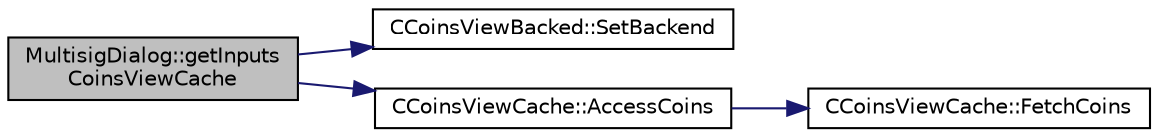 digraph "MultisigDialog::getInputsCoinsViewCache"
{
  edge [fontname="Helvetica",fontsize="10",labelfontname="Helvetica",labelfontsize="10"];
  node [fontname="Helvetica",fontsize="10",shape=record];
  rankdir="LR";
  Node208 [label="MultisigDialog::getInputs\lCoinsViewCache",height=0.2,width=0.4,color="black", fillcolor="grey75", style="filled", fontcolor="black"];
  Node208 -> Node209 [color="midnightblue",fontsize="10",style="solid",fontname="Helvetica"];
  Node209 [label="CCoinsViewBacked::SetBackend",height=0.2,width=0.4,color="black", fillcolor="white", style="filled",URL="$class_c_coins_view_backed.html#a7eaddfbfd401a95c2fda2a8d8feaaf73"];
  Node208 -> Node210 [color="midnightblue",fontsize="10",style="solid",fontname="Helvetica"];
  Node210 [label="CCoinsViewCache::AccessCoins",height=0.2,width=0.4,color="black", fillcolor="white", style="filled",URL="$class_c_coins_view_cache.html#a8e5341e8b01233949d6170dd4d1fd75d",tooltip="Return a pointer to CCoins in the cache, or NULL if not found. "];
  Node210 -> Node211 [color="midnightblue",fontsize="10",style="solid",fontname="Helvetica"];
  Node211 [label="CCoinsViewCache::FetchCoins",height=0.2,width=0.4,color="black", fillcolor="white", style="filled",URL="$class_c_coins_view_cache.html#a7d385628b7d821d2d5b6c5aaf1734616"];
}
